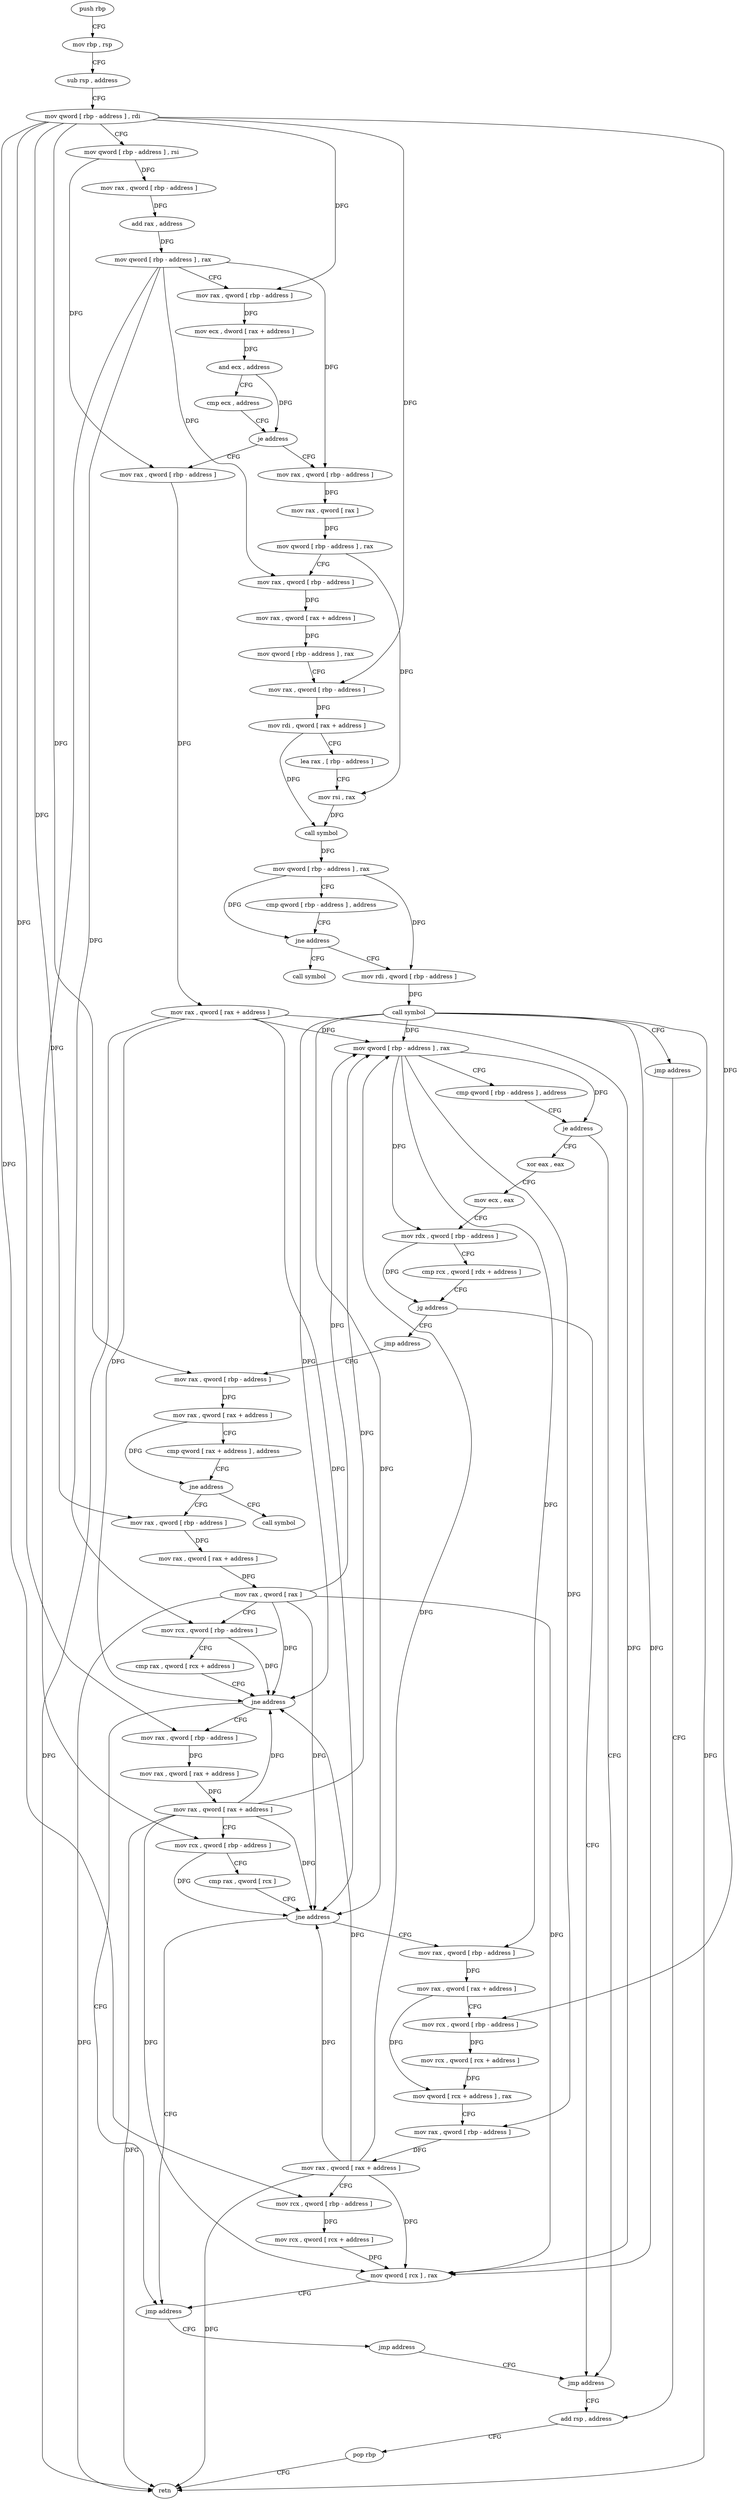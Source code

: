 digraph "func" {
"4218528" [label = "push rbp" ]
"4218529" [label = "mov rbp , rsp" ]
"4218532" [label = "sub rsp , address" ]
"4218536" [label = "mov qword [ rbp - address ] , rdi" ]
"4218540" [label = "mov qword [ rbp - address ] , rsi" ]
"4218544" [label = "mov rax , qword [ rbp - address ]" ]
"4218548" [label = "add rax , address" ]
"4218554" [label = "mov qword [ rbp - address ] , rax" ]
"4218558" [label = "mov rax , qword [ rbp - address ]" ]
"4218562" [label = "mov ecx , dword [ rax + address ]" ]
"4218565" [label = "and ecx , address" ]
"4218571" [label = "cmp ecx , address" ]
"4218574" [label = "je address" ]
"4218657" [label = "mov rax , qword [ rbp - address ]" ]
"4218580" [label = "mov rax , qword [ rbp - address ]" ]
"4218661" [label = "mov rax , qword [ rax + address ]" ]
"4218665" [label = "mov qword [ rbp - address ] , rax" ]
"4218669" [label = "cmp qword [ rbp - address ] , address" ]
"4218674" [label = "je address" ]
"4218826" [label = "jmp address" ]
"4218680" [label = "xor eax , eax" ]
"4218584" [label = "mov rax , qword [ rax ]" ]
"4218587" [label = "mov qword [ rbp - address ] , rax" ]
"4218591" [label = "mov rax , qword [ rbp - address ]" ]
"4218595" [label = "mov rax , qword [ rax + address ]" ]
"4218599" [label = "mov qword [ rbp - address ] , rax" ]
"4218603" [label = "mov rax , qword [ rbp - address ]" ]
"4218607" [label = "mov rdi , qword [ rax + address ]" ]
"4218611" [label = "lea rax , [ rbp - address ]" ]
"4218615" [label = "mov rsi , rax" ]
"4218618" [label = "call symbol" ]
"4218623" [label = "mov qword [ rbp - address ] , rax" ]
"4218627" [label = "cmp qword [ rbp - address ] , address" ]
"4218632" [label = "jne address" ]
"4218643" [label = "mov rdi , qword [ rbp - address ]" ]
"4218638" [label = "call symbol" ]
"4218831" [label = "add rsp , address" ]
"4218682" [label = "mov ecx , eax" ]
"4218684" [label = "mov rdx , qword [ rbp - address ]" ]
"4218688" [label = "cmp rcx , qword [ rdx + address ]" ]
"4218692" [label = "jg address" ]
"4218698" [label = "jmp address" ]
"4218647" [label = "call symbol" ]
"4218652" [label = "jmp address" ]
"4218835" [label = "pop rbp" ]
"4218836" [label = "retn" ]
"4218703" [label = "mov rax , qword [ rbp - address ]" ]
"4218707" [label = "mov rax , qword [ rax + address ]" ]
"4218711" [label = "cmp qword [ rax + address ] , address" ]
"4218716" [label = "jne address" ]
"4218727" [label = "mov rax , qword [ rbp - address ]" ]
"4218722" [label = "call symbol" ]
"4218731" [label = "mov rax , qword [ rax + address ]" ]
"4218735" [label = "mov rax , qword [ rax ]" ]
"4218738" [label = "mov rcx , qword [ rbp - address ]" ]
"4218742" [label = "cmp rax , qword [ rcx + address ]" ]
"4218746" [label = "jne address" ]
"4218816" [label = "jmp address" ]
"4218752" [label = "mov rax , qword [ rbp - address ]" ]
"4218821" [label = "jmp address" ]
"4218756" [label = "mov rax , qword [ rax + address ]" ]
"4218760" [label = "mov rax , qword [ rax + address ]" ]
"4218764" [label = "mov rcx , qword [ rbp - address ]" ]
"4218768" [label = "cmp rax , qword [ rcx ]" ]
"4218771" [label = "jne address" ]
"4218777" [label = "mov rax , qword [ rbp - address ]" ]
"4218781" [label = "mov rax , qword [ rax + address ]" ]
"4218785" [label = "mov rcx , qword [ rbp - address ]" ]
"4218789" [label = "mov rcx , qword [ rcx + address ]" ]
"4218793" [label = "mov qword [ rcx + address ] , rax" ]
"4218797" [label = "mov rax , qword [ rbp - address ]" ]
"4218801" [label = "mov rax , qword [ rax + address ]" ]
"4218805" [label = "mov rcx , qword [ rbp - address ]" ]
"4218809" [label = "mov rcx , qword [ rcx + address ]" ]
"4218813" [label = "mov qword [ rcx ] , rax" ]
"4218528" -> "4218529" [ label = "CFG" ]
"4218529" -> "4218532" [ label = "CFG" ]
"4218532" -> "4218536" [ label = "CFG" ]
"4218536" -> "4218540" [ label = "CFG" ]
"4218536" -> "4218558" [ label = "DFG" ]
"4218536" -> "4218603" [ label = "DFG" ]
"4218536" -> "4218703" [ label = "DFG" ]
"4218536" -> "4218727" [ label = "DFG" ]
"4218536" -> "4218752" [ label = "DFG" ]
"4218536" -> "4218785" [ label = "DFG" ]
"4218536" -> "4218805" [ label = "DFG" ]
"4218540" -> "4218544" [ label = "DFG" ]
"4218540" -> "4218657" [ label = "DFG" ]
"4218544" -> "4218548" [ label = "DFG" ]
"4218548" -> "4218554" [ label = "DFG" ]
"4218554" -> "4218558" [ label = "CFG" ]
"4218554" -> "4218580" [ label = "DFG" ]
"4218554" -> "4218591" [ label = "DFG" ]
"4218554" -> "4218738" [ label = "DFG" ]
"4218554" -> "4218764" [ label = "DFG" ]
"4218558" -> "4218562" [ label = "DFG" ]
"4218562" -> "4218565" [ label = "DFG" ]
"4218565" -> "4218571" [ label = "CFG" ]
"4218565" -> "4218574" [ label = "DFG" ]
"4218571" -> "4218574" [ label = "CFG" ]
"4218574" -> "4218657" [ label = "CFG" ]
"4218574" -> "4218580" [ label = "CFG" ]
"4218657" -> "4218661" [ label = "DFG" ]
"4218580" -> "4218584" [ label = "DFG" ]
"4218661" -> "4218665" [ label = "DFG" ]
"4218661" -> "4218836" [ label = "DFG" ]
"4218661" -> "4218746" [ label = "DFG" ]
"4218661" -> "4218771" [ label = "DFG" ]
"4218661" -> "4218813" [ label = "DFG" ]
"4218665" -> "4218669" [ label = "CFG" ]
"4218665" -> "4218674" [ label = "DFG" ]
"4218665" -> "4218684" [ label = "DFG" ]
"4218665" -> "4218777" [ label = "DFG" ]
"4218665" -> "4218797" [ label = "DFG" ]
"4218669" -> "4218674" [ label = "CFG" ]
"4218674" -> "4218826" [ label = "CFG" ]
"4218674" -> "4218680" [ label = "CFG" ]
"4218826" -> "4218831" [ label = "CFG" ]
"4218680" -> "4218682" [ label = "CFG" ]
"4218584" -> "4218587" [ label = "DFG" ]
"4218587" -> "4218591" [ label = "CFG" ]
"4218587" -> "4218615" [ label = "DFG" ]
"4218591" -> "4218595" [ label = "DFG" ]
"4218595" -> "4218599" [ label = "DFG" ]
"4218599" -> "4218603" [ label = "CFG" ]
"4218603" -> "4218607" [ label = "DFG" ]
"4218607" -> "4218611" [ label = "CFG" ]
"4218607" -> "4218618" [ label = "DFG" ]
"4218611" -> "4218615" [ label = "CFG" ]
"4218615" -> "4218618" [ label = "DFG" ]
"4218618" -> "4218623" [ label = "DFG" ]
"4218623" -> "4218627" [ label = "CFG" ]
"4218623" -> "4218632" [ label = "DFG" ]
"4218623" -> "4218643" [ label = "DFG" ]
"4218627" -> "4218632" [ label = "CFG" ]
"4218632" -> "4218643" [ label = "CFG" ]
"4218632" -> "4218638" [ label = "CFG" ]
"4218643" -> "4218647" [ label = "DFG" ]
"4218831" -> "4218835" [ label = "CFG" ]
"4218682" -> "4218684" [ label = "CFG" ]
"4218684" -> "4218688" [ label = "CFG" ]
"4218684" -> "4218692" [ label = "DFG" ]
"4218688" -> "4218692" [ label = "CFG" ]
"4218692" -> "4218826" [ label = "CFG" ]
"4218692" -> "4218698" [ label = "CFG" ]
"4218698" -> "4218703" [ label = "CFG" ]
"4218647" -> "4218652" [ label = "CFG" ]
"4218647" -> "4218665" [ label = "DFG" ]
"4218647" -> "4218836" [ label = "DFG" ]
"4218647" -> "4218746" [ label = "DFG" ]
"4218647" -> "4218771" [ label = "DFG" ]
"4218647" -> "4218813" [ label = "DFG" ]
"4218652" -> "4218831" [ label = "CFG" ]
"4218835" -> "4218836" [ label = "CFG" ]
"4218703" -> "4218707" [ label = "DFG" ]
"4218707" -> "4218711" [ label = "CFG" ]
"4218707" -> "4218716" [ label = "DFG" ]
"4218711" -> "4218716" [ label = "CFG" ]
"4218716" -> "4218727" [ label = "CFG" ]
"4218716" -> "4218722" [ label = "CFG" ]
"4218727" -> "4218731" [ label = "DFG" ]
"4218731" -> "4218735" [ label = "DFG" ]
"4218735" -> "4218738" [ label = "CFG" ]
"4218735" -> "4218665" [ label = "DFG" ]
"4218735" -> "4218836" [ label = "DFG" ]
"4218735" -> "4218746" [ label = "DFG" ]
"4218735" -> "4218771" [ label = "DFG" ]
"4218735" -> "4218813" [ label = "DFG" ]
"4218738" -> "4218742" [ label = "CFG" ]
"4218738" -> "4218746" [ label = "DFG" ]
"4218742" -> "4218746" [ label = "CFG" ]
"4218746" -> "4218816" [ label = "CFG" ]
"4218746" -> "4218752" [ label = "CFG" ]
"4218816" -> "4218821" [ label = "CFG" ]
"4218752" -> "4218756" [ label = "DFG" ]
"4218821" -> "4218826" [ label = "CFG" ]
"4218756" -> "4218760" [ label = "DFG" ]
"4218760" -> "4218764" [ label = "CFG" ]
"4218760" -> "4218665" [ label = "DFG" ]
"4218760" -> "4218836" [ label = "DFG" ]
"4218760" -> "4218746" [ label = "DFG" ]
"4218760" -> "4218771" [ label = "DFG" ]
"4218760" -> "4218813" [ label = "DFG" ]
"4218764" -> "4218768" [ label = "CFG" ]
"4218764" -> "4218771" [ label = "DFG" ]
"4218768" -> "4218771" [ label = "CFG" ]
"4218771" -> "4218816" [ label = "CFG" ]
"4218771" -> "4218777" [ label = "CFG" ]
"4218777" -> "4218781" [ label = "DFG" ]
"4218781" -> "4218785" [ label = "CFG" ]
"4218781" -> "4218793" [ label = "DFG" ]
"4218785" -> "4218789" [ label = "DFG" ]
"4218789" -> "4218793" [ label = "DFG" ]
"4218793" -> "4218797" [ label = "CFG" ]
"4218797" -> "4218801" [ label = "DFG" ]
"4218801" -> "4218805" [ label = "CFG" ]
"4218801" -> "4218665" [ label = "DFG" ]
"4218801" -> "4218836" [ label = "DFG" ]
"4218801" -> "4218746" [ label = "DFG" ]
"4218801" -> "4218771" [ label = "DFG" ]
"4218801" -> "4218813" [ label = "DFG" ]
"4218805" -> "4218809" [ label = "DFG" ]
"4218809" -> "4218813" [ label = "DFG" ]
"4218813" -> "4218816" [ label = "CFG" ]
}
